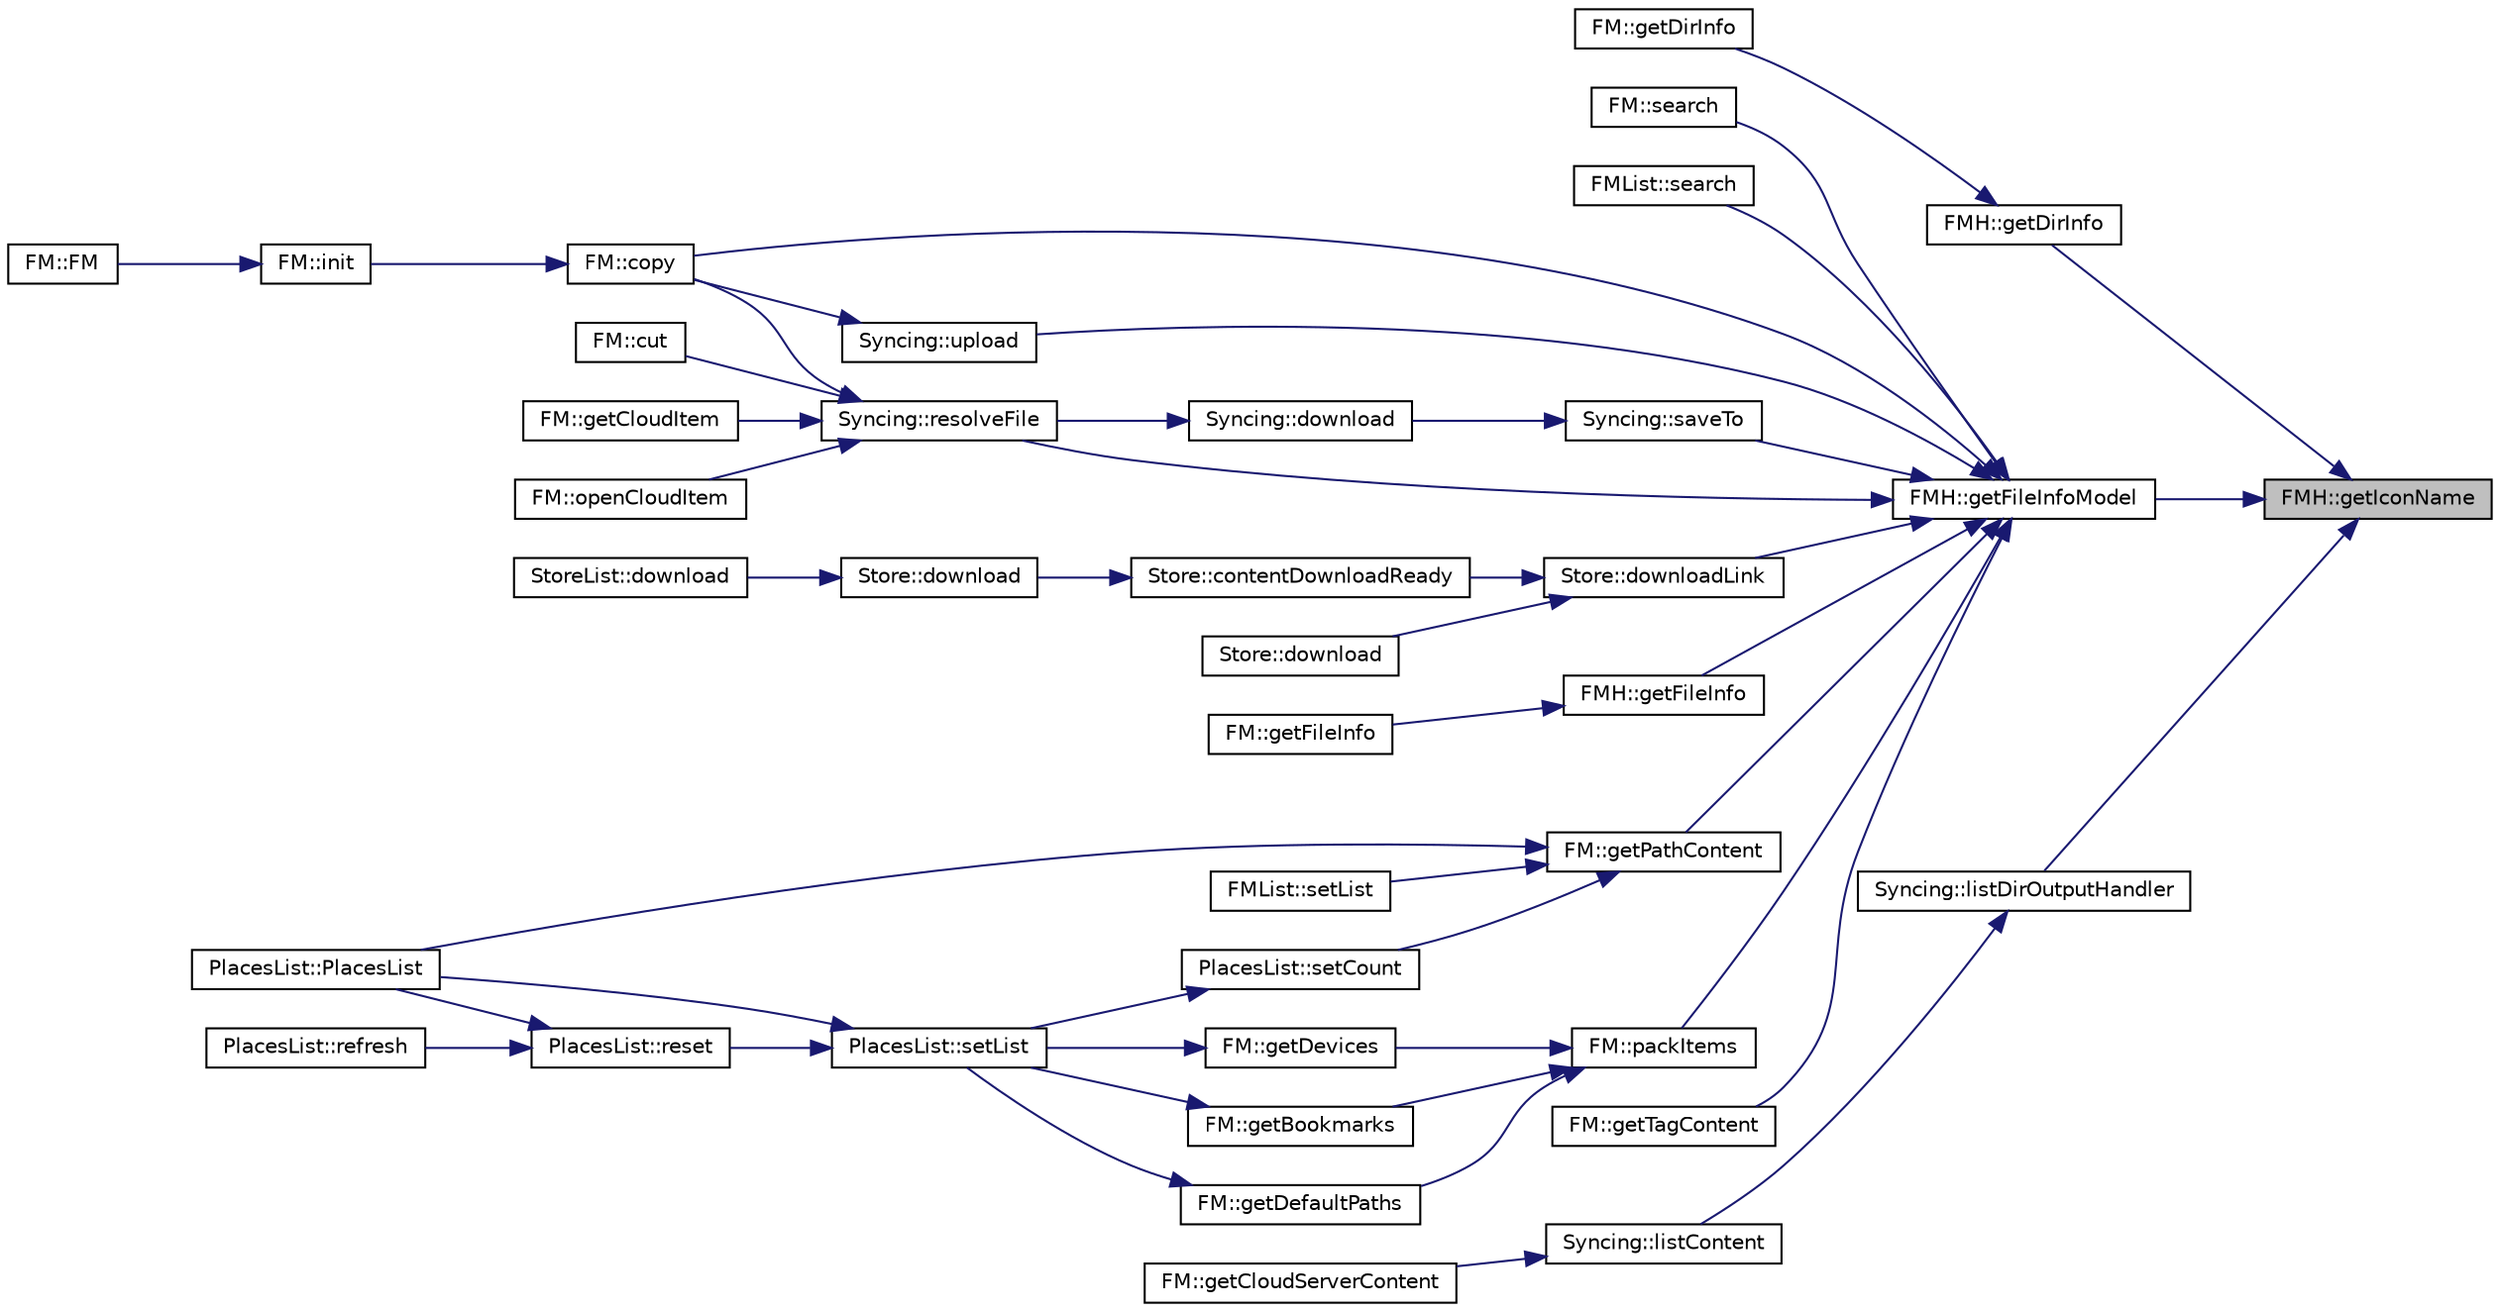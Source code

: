 digraph "FMH::getIconName"
{
 // INTERACTIVE_SVG=YES
 // LATEX_PDF_SIZE
  edge [fontname="Helvetica",fontsize="10",labelfontname="Helvetica",labelfontsize="10"];
  node [fontname="Helvetica",fontsize="10",shape=record];
  rankdir="RL";
  Node151 [label="FMH::getIconName",height=0.2,width=0.4,color="black", fillcolor="grey75", style="filled", fontcolor="black",tooltip=" "];
  Node151 -> Node152 [dir="back",color="midnightblue",fontsize="10",style="solid",fontname="Helvetica"];
  Node152 [label="FMH::getDirInfo",height=0.2,width=0.4,color="black", fillcolor="white", style="filled",URL="$namespace_f_m_h.html#ac20ea5f43af9d7b622ce14fbd39cb1da",tooltip=" "];
  Node152 -> Node153 [dir="back",color="midnightblue",fontsize="10",style="solid",fontname="Helvetica"];
  Node153 [label="FM::getDirInfo",height=0.2,width=0.4,color="black", fillcolor="white", style="filled",URL="$class_f_m.html#a088bc10e0d85e48e844cf3833f69c212",tooltip=" "];
  Node151 -> Node154 [dir="back",color="midnightblue",fontsize="10",style="solid",fontname="Helvetica"];
  Node154 [label="FMH::getFileInfoModel",height=0.2,width=0.4,color="black", fillcolor="white", style="filled",URL="$namespace_f_m_h.html#ac748bdab6e71b54b5817eee0ab5f63ed",tooltip=" "];
  Node154 -> Node155 [dir="back",color="midnightblue",fontsize="10",style="solid",fontname="Helvetica"];
  Node155 [label="FM::copy",height=0.2,width=0.4,color="black", fillcolor="white", style="filled",URL="$class_f_m.html#ae8d94b51a8940f8a426ff0868f769f28",tooltip=" "];
  Node155 -> Node156 [dir="back",color="midnightblue",fontsize="10",style="solid",fontname="Helvetica"];
  Node156 [label="FM::init",height=0.2,width=0.4,color="black", fillcolor="white", style="filled",URL="$class_f_m.html#a2963953441035d07e786165e7fa31d27",tooltip=" "];
  Node156 -> Node157 [dir="back",color="midnightblue",fontsize="10",style="solid",fontname="Helvetica"];
  Node157 [label="FM::FM",height=0.2,width=0.4,color="black", fillcolor="white", style="filled",URL="$class_f_m.html#a407bfd40f7070f79a04386a2332ecd59",tooltip=" "];
  Node154 -> Node158 [dir="back",color="midnightblue",fontsize="10",style="solid",fontname="Helvetica"];
  Node158 [label="Store::downloadLink",height=0.2,width=0.4,color="black", fillcolor="white", style="filled",URL="$class_store.html#a50433ec7fb0e1af311c26036918d6ca4",tooltip=" "];
  Node158 -> Node159 [dir="back",color="midnightblue",fontsize="10",style="solid",fontname="Helvetica"];
  Node159 [label="Store::contentDownloadReady",height=0.2,width=0.4,color="black", fillcolor="white", style="filled",URL="$class_store.html#a44e5bea4ec42cb655b127eab2c1b93d7",tooltip=" "];
  Node159 -> Node160 [dir="back",color="midnightblue",fontsize="10",style="solid",fontname="Helvetica"];
  Node160 [label="Store::download",height=0.2,width=0.4,color="black", fillcolor="white", style="filled",URL="$class_store.html#a68f2625dd14cd8cb7bdb7edf44976f0f",tooltip=" "];
  Node160 -> Node161 [dir="back",color="midnightblue",fontsize="10",style="solid",fontname="Helvetica"];
  Node161 [label="StoreList::download",height=0.2,width=0.4,color="black", fillcolor="white", style="filled",URL="$class_store_list.html#aebb696fb23a1ac7ba955ce23a0b72679",tooltip=" "];
  Node158 -> Node162 [dir="back",color="midnightblue",fontsize="10",style="solid",fontname="Helvetica"];
  Node162 [label="Store::download",height=0.2,width=0.4,color="black", fillcolor="white", style="filled",URL="$class_store.html#a36cdf707d924249d95498fe427848971",tooltip=" "];
  Node154 -> Node163 [dir="back",color="midnightblue",fontsize="10",style="solid",fontname="Helvetica"];
  Node163 [label="FMH::getFileInfo",height=0.2,width=0.4,color="black", fillcolor="white", style="filled",URL="$namespace_f_m_h.html#a68f5b060faf35b2597cb9ff82caf9d87",tooltip=" "];
  Node163 -> Node164 [dir="back",color="midnightblue",fontsize="10",style="solid",fontname="Helvetica"];
  Node164 [label="FM::getFileInfo",height=0.2,width=0.4,color="black", fillcolor="white", style="filled",URL="$class_f_m.html#a7e57cb94ade5a644cc03dd14b629bf9d",tooltip=" "];
  Node154 -> Node165 [dir="back",color="midnightblue",fontsize="10",style="solid",fontname="Helvetica"];
  Node165 [label="FM::getPathContent",height=0.2,width=0.4,color="black", fillcolor="white", style="filled",URL="$class_f_m.html#a77bf044f9e7b8b1cec0eb4a3dcd5e526",tooltip=" "];
  Node165 -> Node166 [dir="back",color="midnightblue",fontsize="10",style="solid",fontname="Helvetica"];
  Node166 [label="PlacesList::PlacesList",height=0.2,width=0.4,color="black", fillcolor="white", style="filled",URL="$class_places_list.html#a6a5f61e12f9c72591c6d333d97f93488",tooltip=" "];
  Node165 -> Node167 [dir="back",color="midnightblue",fontsize="10",style="solid",fontname="Helvetica"];
  Node167 [label="PlacesList::setCount",height=0.2,width=0.4,color="black", fillcolor="white", style="filled",URL="$class_places_list.html#a28e115db76b8e6f53158833037e5e959",tooltip=" "];
  Node167 -> Node168 [dir="back",color="midnightblue",fontsize="10",style="solid",fontname="Helvetica"];
  Node168 [label="PlacesList::setList",height=0.2,width=0.4,color="black", fillcolor="white", style="filled",URL="$class_places_list.html#a97a8a712f20cd66fe4db1dcc5a29dba2",tooltip=" "];
  Node168 -> Node166 [dir="back",color="midnightblue",fontsize="10",style="solid",fontname="Helvetica"];
  Node168 -> Node169 [dir="back",color="midnightblue",fontsize="10",style="solid",fontname="Helvetica"];
  Node169 [label="PlacesList::reset",height=0.2,width=0.4,color="black", fillcolor="white", style="filled",URL="$class_places_list.html#ab5382f7dc4b06d050f8a932921625b73",tooltip=" "];
  Node169 -> Node166 [dir="back",color="midnightblue",fontsize="10",style="solid",fontname="Helvetica"];
  Node169 -> Node170 [dir="back",color="midnightblue",fontsize="10",style="solid",fontname="Helvetica"];
  Node170 [label="PlacesList::refresh",height=0.2,width=0.4,color="black", fillcolor="white", style="filled",URL="$class_places_list.html#adbf2759aafc3cf0e3169975238419f09",tooltip=" "];
  Node165 -> Node171 [dir="back",color="midnightblue",fontsize="10",style="solid",fontname="Helvetica"];
  Node171 [label="FMList::setList",height=0.2,width=0.4,color="black", fillcolor="white", style="filled",URL="$class_f_m_list.html#a4dba56c4c27222f874af68580d569e1a",tooltip=" "];
  Node154 -> Node172 [dir="back",color="midnightblue",fontsize="10",style="solid",fontname="Helvetica"];
  Node172 [label="FM::getTagContent",height=0.2,width=0.4,color="black", fillcolor="white", style="filled",URL="$class_f_m.html#a513af099ebf3cd59c1f73ca6e4fd28ea",tooltip=" "];
  Node154 -> Node173 [dir="back",color="midnightblue",fontsize="10",style="solid",fontname="Helvetica"];
  Node173 [label="FM::packItems",height=0.2,width=0.4,color="black", fillcolor="white", style="filled",URL="$class_f_m.html#adef3e821a8b8bea88fce75e8b7c2a265",tooltip=" "];
  Node173 -> Node174 [dir="back",color="midnightblue",fontsize="10",style="solid",fontname="Helvetica"];
  Node174 [label="FM::getBookmarks",height=0.2,width=0.4,color="black", fillcolor="white", style="filled",URL="$class_f_m.html#acbf41f8d414bedff66474a6324ecf701",tooltip=" "];
  Node174 -> Node168 [dir="back",color="midnightblue",fontsize="10",style="solid",fontname="Helvetica"];
  Node173 -> Node175 [dir="back",color="midnightblue",fontsize="10",style="solid",fontname="Helvetica"];
  Node175 [label="FM::getDefaultPaths",height=0.2,width=0.4,color="black", fillcolor="white", style="filled",URL="$class_f_m.html#ad7dfcd13bfd9f22583842cac76079d3f",tooltip=" "];
  Node175 -> Node168 [dir="back",color="midnightblue",fontsize="10",style="solid",fontname="Helvetica"];
  Node173 -> Node176 [dir="back",color="midnightblue",fontsize="10",style="solid",fontname="Helvetica"];
  Node176 [label="FM::getDevices",height=0.2,width=0.4,color="black", fillcolor="white", style="filled",URL="$class_f_m.html#af6f17df8dd5f13cdf82e6d3eeb069929",tooltip=" "];
  Node176 -> Node168 [dir="back",color="midnightblue",fontsize="10",style="solid",fontname="Helvetica"];
  Node154 -> Node177 [dir="back",color="midnightblue",fontsize="10",style="solid",fontname="Helvetica"];
  Node177 [label="Syncing::resolveFile",height=0.2,width=0.4,color="black", fillcolor="white", style="filled",URL="$class_syncing.html#af94159401c69e757e0e6f944a97153a8",tooltip=" "];
  Node177 -> Node155 [dir="back",color="midnightblue",fontsize="10",style="solid",fontname="Helvetica"];
  Node177 -> Node178 [dir="back",color="midnightblue",fontsize="10",style="solid",fontname="Helvetica"];
  Node178 [label="FM::cut",height=0.2,width=0.4,color="black", fillcolor="white", style="filled",URL="$class_f_m.html#a60f1c002743270a0b38f445b3e60b521",tooltip=" "];
  Node177 -> Node179 [dir="back",color="midnightblue",fontsize="10",style="solid",fontname="Helvetica"];
  Node179 [label="FM::getCloudItem",height=0.2,width=0.4,color="black", fillcolor="white", style="filled",URL="$class_f_m.html#a6055df8227bace777bac28ece56063da",tooltip=" "];
  Node177 -> Node180 [dir="back",color="midnightblue",fontsize="10",style="solid",fontname="Helvetica"];
  Node180 [label="FM::openCloudItem",height=0.2,width=0.4,color="black", fillcolor="white", style="filled",URL="$class_f_m.html#a974c2e72aadee56b97ce505f33e3d190",tooltip=" "];
  Node154 -> Node181 [dir="back",color="midnightblue",fontsize="10",style="solid",fontname="Helvetica"];
  Node181 [label="Syncing::saveTo",height=0.2,width=0.4,color="black", fillcolor="white", style="filled",URL="$class_syncing.html#a6895a00ea0d4b07e52edb32fcd78a7ad",tooltip=" "];
  Node181 -> Node182 [dir="back",color="midnightblue",fontsize="10",style="solid",fontname="Helvetica"];
  Node182 [label="Syncing::download",height=0.2,width=0.4,color="black", fillcolor="white", style="filled",URL="$class_syncing.html#af5390b477d45fcb310b32c3630e94518",tooltip=" "];
  Node182 -> Node177 [dir="back",color="midnightblue",fontsize="10",style="solid",fontname="Helvetica"];
  Node154 -> Node183 [dir="back",color="midnightblue",fontsize="10",style="solid",fontname="Helvetica"];
  Node183 [label="FM::search",height=0.2,width=0.4,color="black", fillcolor="white", style="filled",URL="$class_f_m.html#a3833288b06c979f561e6e8dfc961a3d0",tooltip=" "];
  Node154 -> Node184 [dir="back",color="midnightblue",fontsize="10",style="solid",fontname="Helvetica"];
  Node184 [label="FMList::search",height=0.2,width=0.4,color="black", fillcolor="white", style="filled",URL="$class_f_m_list.html#a4a98c483553084a0ef11dd5b0f4dd5bf",tooltip=" "];
  Node154 -> Node185 [dir="back",color="midnightblue",fontsize="10",style="solid",fontname="Helvetica"];
  Node185 [label="Syncing::upload",height=0.2,width=0.4,color="black", fillcolor="white", style="filled",URL="$class_syncing.html#a9faa666c33d7ea762b127eb03cb971d6",tooltip=" "];
  Node185 -> Node155 [dir="back",color="midnightblue",fontsize="10",style="solid",fontname="Helvetica"];
  Node151 -> Node186 [dir="back",color="midnightblue",fontsize="10",style="solid",fontname="Helvetica"];
  Node186 [label="Syncing::listDirOutputHandler",height=0.2,width=0.4,color="black", fillcolor="white", style="filled",URL="$class_syncing.html#a5c67f1250fd3e91ada19e5e1674dd330",tooltip=" "];
  Node186 -> Node187 [dir="back",color="midnightblue",fontsize="10",style="solid",fontname="Helvetica"];
  Node187 [label="Syncing::listContent",height=0.2,width=0.4,color="black", fillcolor="white", style="filled",URL="$class_syncing.html#adf26128a6d484c9b2caf7f54eba2f47e",tooltip=" "];
  Node187 -> Node188 [dir="back",color="midnightblue",fontsize="10",style="solid",fontname="Helvetica"];
  Node188 [label="FM::getCloudServerContent",height=0.2,width=0.4,color="black", fillcolor="white", style="filled",URL="$class_f_m.html#a251a786a765e4e16e538490f14b60da7",tooltip=" "];
}
